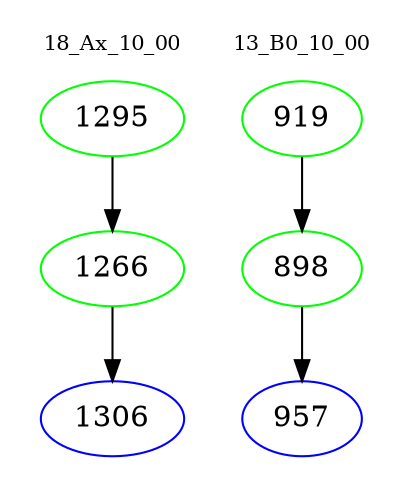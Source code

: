 digraph{
subgraph cluster_0 {
color = white
label = "18_Ax_10_00";
fontsize=10;
T0_1295 [label="1295", color="green"]
T0_1295 -> T0_1266 [color="black"]
T0_1266 [label="1266", color="green"]
T0_1266 -> T0_1306 [color="black"]
T0_1306 [label="1306", color="blue"]
}
subgraph cluster_1 {
color = white
label = "13_B0_10_00";
fontsize=10;
T1_919 [label="919", color="green"]
T1_919 -> T1_898 [color="black"]
T1_898 [label="898", color="green"]
T1_898 -> T1_957 [color="black"]
T1_957 [label="957", color="blue"]
}
}
